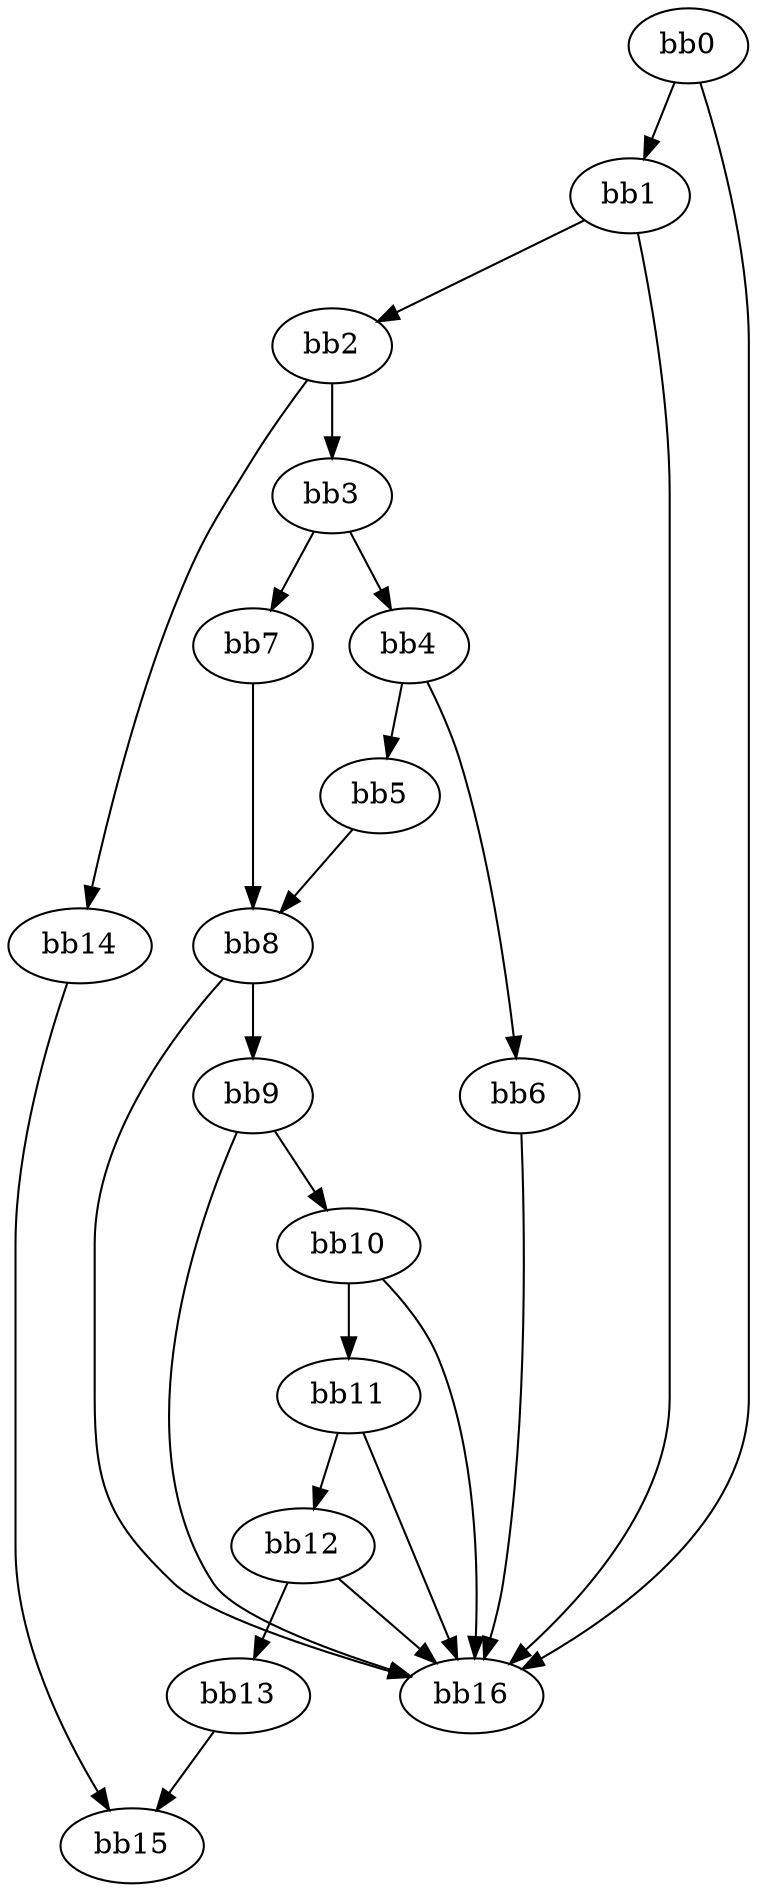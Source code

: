 digraph {
    0 [ label = "bb0\l" ]
    1 [ label = "bb1\l" ]
    2 [ label = "bb2\l" ]
    3 [ label = "bb3\l" ]
    4 [ label = "bb4\l" ]
    5 [ label = "bb5\l" ]
    6 [ label = "bb6\l" ]
    7 [ label = "bb7\l" ]
    8 [ label = "bb8\l" ]
    9 [ label = "bb9\l" ]
    10 [ label = "bb10\l" ]
    11 [ label = "bb11\l" ]
    12 [ label = "bb12\l" ]
    13 [ label = "bb13\l" ]
    14 [ label = "bb14\l" ]
    15 [ label = "bb15\l" ]
    16 [ label = "bb16\l" ]
    0 -> 1 [ ]
    0 -> 16 [ ]
    1 -> 2 [ ]
    1 -> 16 [ ]
    2 -> 3 [ ]
    2 -> 14 [ ]
    3 -> 4 [ ]
    3 -> 7 [ ]
    4 -> 5 [ ]
    4 -> 6 [ ]
    5 -> 8 [ ]
    6 -> 16 [ ]
    7 -> 8 [ ]
    8 -> 9 [ ]
    8 -> 16 [ ]
    9 -> 10 [ ]
    9 -> 16 [ ]
    10 -> 11 [ ]
    10 -> 16 [ ]
    11 -> 12 [ ]
    11 -> 16 [ ]
    12 -> 13 [ ]
    12 -> 16 [ ]
    13 -> 15 [ ]
    14 -> 15 [ ]
}

